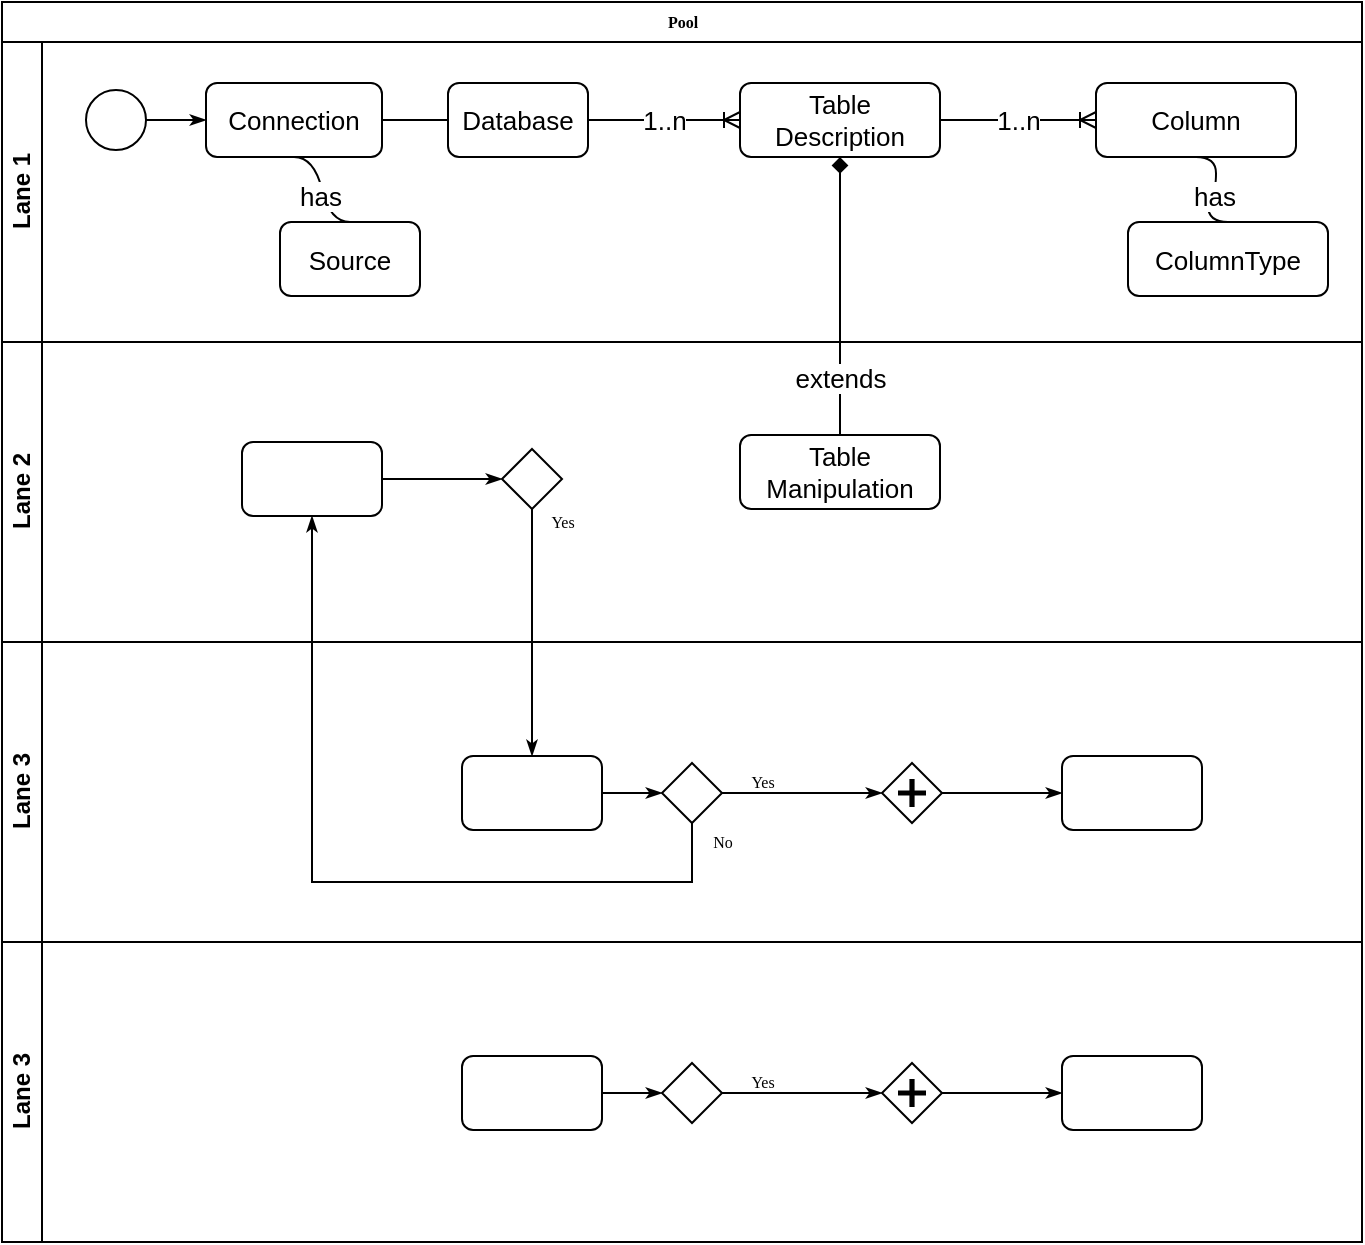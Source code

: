 <mxfile version="16.5.3" type="github">
  <diagram name="Page-1" id="c7488fd3-1785-93aa-aadb-54a6760d102a">
    <mxGraphModel dx="1350" dy="712" grid="1" gridSize="10" guides="1" tooltips="1" connect="1" arrows="1" fold="1" page="1" pageScale="1" pageWidth="1100" pageHeight="850" background="none" math="0" shadow="0">
      <root>
        <mxCell id="0" />
        <mxCell id="1" parent="0" />
        <mxCell id="2b4e8129b02d487f-1" value="Pool" style="swimlane;html=1;childLayout=stackLayout;horizontal=1;startSize=20;horizontalStack=0;rounded=0;shadow=0;labelBackgroundColor=none;strokeWidth=1;fontFamily=Verdana;fontSize=8;align=center;" parent="1" vertex="1">
          <mxGeometry x="181" y="70" width="680" height="620" as="geometry" />
        </mxCell>
        <mxCell id="2b4e8129b02d487f-2" value="Lane 1" style="swimlane;html=1;startSize=20;horizontal=0;" parent="2b4e8129b02d487f-1" vertex="1">
          <mxGeometry y="20" width="680" height="150" as="geometry" />
        </mxCell>
        <mxCell id="2b4e8129b02d487f-18" style="edgeStyle=orthogonalEdgeStyle;rounded=0;html=1;labelBackgroundColor=none;startArrow=none;startFill=0;startSize=5;endArrow=classicThin;endFill=1;endSize=5;jettySize=auto;orthogonalLoop=1;strokeWidth=1;fontFamily=Verdana;fontSize=8" parent="2b4e8129b02d487f-2" source="2b4e8129b02d487f-5" target="2b4e8129b02d487f-6" edge="1">
          <mxGeometry relative="1" as="geometry" />
        </mxCell>
        <mxCell id="2b4e8129b02d487f-5" value="" style="ellipse;whiteSpace=wrap;html=1;rounded=0;shadow=0;labelBackgroundColor=none;strokeWidth=1;fontFamily=Verdana;fontSize=8;align=center;" parent="2b4e8129b02d487f-2" vertex="1">
          <mxGeometry x="42" y="24" width="30" height="30" as="geometry" />
        </mxCell>
        <mxCell id="2b4e8129b02d487f-6" value="&lt;font style=&quot;font-size: 13px&quot; face=&quot;Helvetica&quot;&gt;Connection&lt;/font&gt;" style="rounded=1;whiteSpace=wrap;html=1;shadow=0;labelBackgroundColor=none;strokeWidth=1;fontFamily=Verdana;fontSize=8;align=center;" parent="2b4e8129b02d487f-2" vertex="1">
          <mxGeometry x="102" y="20.5" width="88" height="37" as="geometry" />
        </mxCell>
        <mxCell id="2b4e8129b02d487f-7" value="&lt;font face=&quot;Helvetica&quot; style=&quot;font-size: 13px&quot;&gt;Source&lt;/font&gt;" style="rounded=1;whiteSpace=wrap;html=1;shadow=0;labelBackgroundColor=none;strokeWidth=1;fontFamily=Verdana;fontSize=8;align=center;" parent="2b4e8129b02d487f-2" vertex="1">
          <mxGeometry x="139" y="90.0" width="70" height="37" as="geometry" />
        </mxCell>
        <mxCell id="AaUQ0aVPCXQGfCvE4PPw-10" value="" style="edgeStyle=entityRelationEdgeStyle;startArrow=none;endArrow=none;segment=10;curved=1;rounded=0;fontFamily=Helvetica;fontSize=13;entryX=0.5;entryY=0;entryDx=0;entryDy=0;exitX=0.5;exitY=1;exitDx=0;exitDy=0;" edge="1" target="2b4e8129b02d487f-7" parent="2b4e8129b02d487f-2" source="2b4e8129b02d487f-6">
          <mxGeometry relative="1" as="geometry">
            <mxPoint x="172" y="9" as="sourcePoint" />
            <mxPoint x="187" y="-6" as="targetPoint" />
          </mxGeometry>
        </mxCell>
        <mxCell id="AaUQ0aVPCXQGfCvE4PPw-30" value="has" style="edgeLabel;html=1;align=center;verticalAlign=middle;resizable=0;points=[];fontSize=13;fontFamily=Helvetica;" vertex="1" connectable="0" parent="AaUQ0aVPCXQGfCvE4PPw-10">
          <mxGeometry x="0.109" y="-2" relative="1" as="geometry">
            <mxPoint as="offset" />
          </mxGeometry>
        </mxCell>
        <mxCell id="AaUQ0aVPCXQGfCvE4PPw-11" value="&lt;font style=&quot;font-size: 13px&quot; face=&quot;Helvetica&quot;&gt;Database&lt;br&gt;&lt;/font&gt;" style="rounded=1;whiteSpace=wrap;html=1;shadow=0;labelBackgroundColor=none;strokeWidth=1;fontFamily=Verdana;fontSize=8;align=center;" vertex="1" parent="2b4e8129b02d487f-2">
          <mxGeometry x="223" y="20.5" width="70" height="37" as="geometry" />
        </mxCell>
        <mxCell id="AaUQ0aVPCXQGfCvE4PPw-12" value="&lt;font style=&quot;font-size: 13px&quot; face=&quot;Helvetica&quot;&gt;Table&lt;br&gt;Description&lt;br&gt;&lt;/font&gt;" style="rounded=1;whiteSpace=wrap;html=1;shadow=0;labelBackgroundColor=none;strokeWidth=1;fontFamily=Verdana;fontSize=8;align=center;" vertex="1" parent="2b4e8129b02d487f-2">
          <mxGeometry x="369" y="20.5" width="100" height="37" as="geometry" />
        </mxCell>
        <mxCell id="AaUQ0aVPCXQGfCvE4PPw-15" value="&lt;font style=&quot;font-size: 13px&quot; face=&quot;Helvetica&quot;&gt;Column&lt;br&gt;&lt;/font&gt;" style="rounded=1;whiteSpace=wrap;html=1;shadow=0;labelBackgroundColor=none;strokeWidth=1;fontFamily=Verdana;fontSize=8;align=center;" vertex="1" parent="2b4e8129b02d487f-2">
          <mxGeometry x="547" y="20.5" width="100" height="37" as="geometry" />
        </mxCell>
        <mxCell id="AaUQ0aVPCXQGfCvE4PPw-16" value="&lt;font style=&quot;font-size: 13px&quot; face=&quot;Helvetica&quot;&gt;ColumnType&lt;br&gt;&lt;/font&gt;" style="rounded=1;whiteSpace=wrap;html=1;shadow=0;labelBackgroundColor=none;strokeWidth=1;fontFamily=Verdana;fontSize=8;align=center;" vertex="1" parent="2b4e8129b02d487f-2">
          <mxGeometry x="563" y="90" width="100" height="37" as="geometry" />
        </mxCell>
        <mxCell id="AaUQ0aVPCXQGfCvE4PPw-17" value="" style="edgeStyle=entityRelationEdgeStyle;startArrow=none;endArrow=none;segment=10;curved=1;rounded=0;fontFamily=Helvetica;fontSize=13;entryX=0.5;entryY=0;entryDx=0;entryDy=0;exitX=0.5;exitY=1;exitDx=0;exitDy=0;" edge="1" parent="2b4e8129b02d487f-2" source="AaUQ0aVPCXQGfCvE4PPw-15" target="AaUQ0aVPCXQGfCvE4PPw-16">
          <mxGeometry relative="1" as="geometry">
            <mxPoint x="460" y="66" as="sourcePoint" />
            <mxPoint x="503" y="117" as="targetPoint" />
          </mxGeometry>
        </mxCell>
        <mxCell id="AaUQ0aVPCXQGfCvE4PPw-31" value="has" style="edgeLabel;html=1;align=center;verticalAlign=middle;resizable=0;points=[];fontSize=13;fontFamily=Helvetica;" vertex="1" connectable="0" parent="AaUQ0aVPCXQGfCvE4PPw-17">
          <mxGeometry x="-0.032" y="3" relative="1" as="geometry">
            <mxPoint as="offset" />
          </mxGeometry>
        </mxCell>
        <mxCell id="AaUQ0aVPCXQGfCvE4PPw-19" value="" style="endArrow=none;html=1;rounded=0;fontFamily=Helvetica;fontSize=13;entryX=1;entryY=0.5;entryDx=0;entryDy=0;exitX=0;exitY=0.5;exitDx=0;exitDy=0;endFill=0;" edge="1" parent="2b4e8129b02d487f-2" source="AaUQ0aVPCXQGfCvE4PPw-11" target="2b4e8129b02d487f-6">
          <mxGeometry width="50" height="50" relative="1" as="geometry">
            <mxPoint x="340" y="290" as="sourcePoint" />
            <mxPoint x="390" y="240" as="targetPoint" />
          </mxGeometry>
        </mxCell>
        <mxCell id="AaUQ0aVPCXQGfCvE4PPw-28" value="" style="endArrow=ERoneToMany;html=1;rounded=0;fontFamily=Helvetica;fontSize=13;exitX=1;exitY=0.5;exitDx=0;exitDy=0;entryX=0;entryY=0.5;entryDx=0;entryDy=0;endFill=0;" edge="1" parent="2b4e8129b02d487f-2" source="AaUQ0aVPCXQGfCvE4PPw-11" target="AaUQ0aVPCXQGfCvE4PPw-12">
          <mxGeometry relative="1" as="geometry">
            <mxPoint x="329" y="38.5" as="sourcePoint" />
            <mxPoint x="399" y="39" as="targetPoint" />
          </mxGeometry>
        </mxCell>
        <mxCell id="AaUQ0aVPCXQGfCvE4PPw-29" value="1..n" style="edgeLabel;resizable=0;html=1;align=center;verticalAlign=middle;fontFamily=Helvetica;fontSize=13;" connectable="0" vertex="1" parent="AaUQ0aVPCXQGfCvE4PPw-28">
          <mxGeometry relative="1" as="geometry" />
        </mxCell>
        <mxCell id="AaUQ0aVPCXQGfCvE4PPw-33" value="" style="endArrow=ERoneToMany;html=1;rounded=0;fontFamily=Helvetica;fontSize=13;exitX=1;exitY=0.5;exitDx=0;exitDy=0;endFill=0;entryX=0;entryY=0.5;entryDx=0;entryDy=0;" edge="1" parent="2b4e8129b02d487f-2" source="AaUQ0aVPCXQGfCvE4PPw-12" target="AaUQ0aVPCXQGfCvE4PPw-15">
          <mxGeometry relative="1" as="geometry">
            <mxPoint x="509" y="38.5" as="sourcePoint" />
            <mxPoint x="529" y="39" as="targetPoint" />
          </mxGeometry>
        </mxCell>
        <mxCell id="AaUQ0aVPCXQGfCvE4PPw-34" value="1..n" style="edgeLabel;resizable=0;html=1;align=center;verticalAlign=middle;fontFamily=Helvetica;fontSize=13;" connectable="0" vertex="1" parent="AaUQ0aVPCXQGfCvE4PPw-33">
          <mxGeometry relative="1" as="geometry" />
        </mxCell>
        <mxCell id="2b4e8129b02d487f-3" value="Lane 2" style="swimlane;html=1;startSize=20;horizontal=0;" parent="2b4e8129b02d487f-1" vertex="1">
          <mxGeometry y="170" width="680" height="150" as="geometry" />
        </mxCell>
        <mxCell id="2b4e8129b02d487f-26" style="edgeStyle=orthogonalEdgeStyle;rounded=0;html=1;labelBackgroundColor=none;startArrow=none;startFill=0;startSize=5;endArrow=classicThin;endFill=1;endSize=5;jettySize=auto;orthogonalLoop=1;strokeWidth=1;fontFamily=Verdana;fontSize=8" parent="2b4e8129b02d487f-3" source="2b4e8129b02d487f-12" target="2b4e8129b02d487f-13" edge="1">
          <mxGeometry relative="1" as="geometry" />
        </mxCell>
        <mxCell id="2b4e8129b02d487f-12" value="" style="rounded=1;whiteSpace=wrap;html=1;shadow=0;labelBackgroundColor=none;strokeWidth=1;fontFamily=Verdana;fontSize=8;align=center;" parent="2b4e8129b02d487f-3" vertex="1">
          <mxGeometry x="120" y="50.0" width="70" height="37" as="geometry" />
        </mxCell>
        <mxCell id="2b4e8129b02d487f-13" value="" style="strokeWidth=1;html=1;shape=mxgraph.flowchart.decision;whiteSpace=wrap;rounded=1;shadow=0;labelBackgroundColor=none;fontFamily=Verdana;fontSize=8;align=center;" parent="2b4e8129b02d487f-3" vertex="1">
          <mxGeometry x="250" y="53.5" width="30" height="30" as="geometry" />
        </mxCell>
        <mxCell id="AaUQ0aVPCXQGfCvE4PPw-13" value="&lt;font style=&quot;font-size: 13px&quot; face=&quot;Helvetica&quot;&gt;Table&lt;br&gt;Manipulation&lt;br&gt;&lt;/font&gt;" style="rounded=1;whiteSpace=wrap;html=1;shadow=0;labelBackgroundColor=none;strokeWidth=1;fontFamily=Verdana;fontSize=8;align=center;" vertex="1" parent="2b4e8129b02d487f-3">
          <mxGeometry x="369" y="46.5" width="100" height="37" as="geometry" />
        </mxCell>
        <mxCell id="2b4e8129b02d487f-4" value="Lane 3" style="swimlane;html=1;startSize=20;horizontal=0;" parent="2b4e8129b02d487f-1" vertex="1">
          <mxGeometry y="320" width="680" height="150" as="geometry" />
        </mxCell>
        <mxCell id="2b4e8129b02d487f-28" style="edgeStyle=orthogonalEdgeStyle;rounded=0;html=1;labelBackgroundColor=none;startArrow=none;startFill=0;startSize=5;endArrow=classicThin;endFill=1;endSize=5;jettySize=auto;orthogonalLoop=1;strokeWidth=1;fontFamily=Verdana;fontSize=8;" parent="2b4e8129b02d487f-4" source="2b4e8129b02d487f-14" target="2b4e8129b02d487f-15" edge="1">
          <mxGeometry relative="1" as="geometry" />
        </mxCell>
        <mxCell id="2b4e8129b02d487f-14" value="" style="rounded=1;whiteSpace=wrap;html=1;shadow=0;labelBackgroundColor=none;strokeWidth=1;fontFamily=Verdana;fontSize=8;align=center;" parent="2b4e8129b02d487f-4" vertex="1">
          <mxGeometry x="230" y="57.0" width="70" height="37" as="geometry" />
        </mxCell>
        <mxCell id="2b4e8129b02d487f-29" value="Yes" style="edgeStyle=orthogonalEdgeStyle;rounded=0;html=1;entryX=0;entryY=0.5;labelBackgroundColor=none;startArrow=none;startFill=0;startSize=5;endArrow=classicThin;endFill=1;endSize=5;jettySize=auto;orthogonalLoop=1;strokeWidth=1;fontFamily=Verdana;fontSize=8" parent="2b4e8129b02d487f-4" source="2b4e8129b02d487f-15" target="2b4e8129b02d487f-16" edge="1">
          <mxGeometry x="-0.501" y="6" relative="1" as="geometry">
            <mxPoint as="offset" />
          </mxGeometry>
        </mxCell>
        <mxCell id="2b4e8129b02d487f-15" value="" style="strokeWidth=1;html=1;shape=mxgraph.flowchart.decision;whiteSpace=wrap;rounded=1;shadow=0;labelBackgroundColor=none;fontFamily=Verdana;fontSize=8;align=center;" parent="2b4e8129b02d487f-4" vertex="1">
          <mxGeometry x="330" y="60.5" width="30" height="30" as="geometry" />
        </mxCell>
        <mxCell id="2b4e8129b02d487f-30" style="edgeStyle=orthogonalEdgeStyle;rounded=0;html=1;labelBackgroundColor=none;startArrow=none;startFill=0;startSize=5;endArrow=classicThin;endFill=1;endSize=5;jettySize=auto;orthogonalLoop=1;strokeColor=#000000;strokeWidth=1;fontFamily=Verdana;fontSize=8;fontColor=#000000;" parent="2b4e8129b02d487f-4" source="2b4e8129b02d487f-16" target="2b4e8129b02d487f-17" edge="1">
          <mxGeometry relative="1" as="geometry" />
        </mxCell>
        <mxCell id="2b4e8129b02d487f-16" value="" style="shape=mxgraph.bpmn.shape;html=1;verticalLabelPosition=bottom;labelBackgroundColor=#ffffff;verticalAlign=top;perimeter=rhombusPerimeter;background=gateway;outline=none;symbol=parallelGw;rounded=1;shadow=0;strokeWidth=1;fontFamily=Verdana;fontSize=8;align=center;" parent="2b4e8129b02d487f-4" vertex="1">
          <mxGeometry x="440" y="60.5" width="30" height="30" as="geometry" />
        </mxCell>
        <mxCell id="2b4e8129b02d487f-17" value="" style="rounded=1;whiteSpace=wrap;html=1;shadow=0;labelBackgroundColor=none;strokeWidth=1;fontFamily=Verdana;fontSize=8;align=center;" parent="2b4e8129b02d487f-4" vertex="1">
          <mxGeometry x="530" y="57" width="70" height="37" as="geometry" />
        </mxCell>
        <mxCell id="2b4e8129b02d487f-27" value="Yes" style="edgeStyle=orthogonalEdgeStyle;rounded=0;html=1;labelBackgroundColor=none;startArrow=none;startFill=0;startSize=5;endArrow=classicThin;endFill=1;endSize=5;jettySize=auto;orthogonalLoop=1;strokeWidth=1;fontFamily=Verdana;fontSize=8" parent="2b4e8129b02d487f-1" source="2b4e8129b02d487f-13" target="2b4e8129b02d487f-14" edge="1">
          <mxGeometry x="-0.895" y="15" relative="1" as="geometry">
            <mxPoint as="offset" />
          </mxGeometry>
        </mxCell>
        <mxCell id="2b4e8129b02d487f-32" value="No" style="edgeStyle=orthogonalEdgeStyle;rounded=0;html=1;labelBackgroundColor=none;startArrow=none;startFill=0;startSize=5;endArrow=classicThin;endFill=1;endSize=5;jettySize=auto;orthogonalLoop=1;strokeWidth=1;fontFamily=Verdana;fontSize=8" parent="2b4e8129b02d487f-1" source="2b4e8129b02d487f-15" target="2b4e8129b02d487f-12" edge="1">
          <mxGeometry x="-0.953" y="15" relative="1" as="geometry">
            <Array as="points">
              <mxPoint x="345" y="440" />
              <mxPoint x="155" y="440" />
            </Array>
            <mxPoint as="offset" />
          </mxGeometry>
        </mxCell>
        <mxCell id="AaUQ0aVPCXQGfCvE4PPw-1" value="Lane 3" style="swimlane;html=1;startSize=20;horizontal=0;" vertex="1" parent="2b4e8129b02d487f-1">
          <mxGeometry y="470" width="680" height="150" as="geometry" />
        </mxCell>
        <mxCell id="AaUQ0aVPCXQGfCvE4PPw-2" style="edgeStyle=orthogonalEdgeStyle;rounded=0;html=1;labelBackgroundColor=none;startArrow=none;startFill=0;startSize=5;endArrow=classicThin;endFill=1;endSize=5;jettySize=auto;orthogonalLoop=1;strokeWidth=1;fontFamily=Verdana;fontSize=8;" edge="1" parent="AaUQ0aVPCXQGfCvE4PPw-1" source="AaUQ0aVPCXQGfCvE4PPw-3" target="AaUQ0aVPCXQGfCvE4PPw-5">
          <mxGeometry relative="1" as="geometry" />
        </mxCell>
        <mxCell id="AaUQ0aVPCXQGfCvE4PPw-3" value="" style="rounded=1;whiteSpace=wrap;html=1;shadow=0;labelBackgroundColor=none;strokeWidth=1;fontFamily=Verdana;fontSize=8;align=center;" vertex="1" parent="AaUQ0aVPCXQGfCvE4PPw-1">
          <mxGeometry x="230" y="57.0" width="70" height="37" as="geometry" />
        </mxCell>
        <mxCell id="AaUQ0aVPCXQGfCvE4PPw-4" value="Yes" style="edgeStyle=orthogonalEdgeStyle;rounded=0;html=1;entryX=0;entryY=0.5;labelBackgroundColor=none;startArrow=none;startFill=0;startSize=5;endArrow=classicThin;endFill=1;endSize=5;jettySize=auto;orthogonalLoop=1;strokeWidth=1;fontFamily=Verdana;fontSize=8" edge="1" parent="AaUQ0aVPCXQGfCvE4PPw-1" source="AaUQ0aVPCXQGfCvE4PPw-5" target="AaUQ0aVPCXQGfCvE4PPw-7">
          <mxGeometry x="-0.501" y="6" relative="1" as="geometry">
            <mxPoint as="offset" />
          </mxGeometry>
        </mxCell>
        <mxCell id="AaUQ0aVPCXQGfCvE4PPw-5" value="" style="strokeWidth=1;html=1;shape=mxgraph.flowchart.decision;whiteSpace=wrap;rounded=1;shadow=0;labelBackgroundColor=none;fontFamily=Verdana;fontSize=8;align=center;" vertex="1" parent="AaUQ0aVPCXQGfCvE4PPw-1">
          <mxGeometry x="330" y="60.5" width="30" height="30" as="geometry" />
        </mxCell>
        <mxCell id="AaUQ0aVPCXQGfCvE4PPw-6" style="edgeStyle=orthogonalEdgeStyle;rounded=0;html=1;labelBackgroundColor=none;startArrow=none;startFill=0;startSize=5;endArrow=classicThin;endFill=1;endSize=5;jettySize=auto;orthogonalLoop=1;strokeColor=#000000;strokeWidth=1;fontFamily=Verdana;fontSize=8;fontColor=#000000;" edge="1" parent="AaUQ0aVPCXQGfCvE4PPw-1" source="AaUQ0aVPCXQGfCvE4PPw-7" target="AaUQ0aVPCXQGfCvE4PPw-8">
          <mxGeometry relative="1" as="geometry" />
        </mxCell>
        <mxCell id="AaUQ0aVPCXQGfCvE4PPw-7" value="" style="shape=mxgraph.bpmn.shape;html=1;verticalLabelPosition=bottom;labelBackgroundColor=#ffffff;verticalAlign=top;perimeter=rhombusPerimeter;background=gateway;outline=none;symbol=parallelGw;rounded=1;shadow=0;strokeWidth=1;fontFamily=Verdana;fontSize=8;align=center;" vertex="1" parent="AaUQ0aVPCXQGfCvE4PPw-1">
          <mxGeometry x="440" y="60.5" width="30" height="30" as="geometry" />
        </mxCell>
        <mxCell id="AaUQ0aVPCXQGfCvE4PPw-8" value="" style="rounded=1;whiteSpace=wrap;html=1;shadow=0;labelBackgroundColor=none;strokeWidth=1;fontFamily=Verdana;fontSize=8;align=center;" vertex="1" parent="AaUQ0aVPCXQGfCvE4PPw-1">
          <mxGeometry x="530" y="57" width="70" height="37" as="geometry" />
        </mxCell>
        <mxCell id="AaUQ0aVPCXQGfCvE4PPw-25" value="" style="endArrow=diamond;html=1;rounded=0;fontFamily=Helvetica;fontSize=13;exitX=0.5;exitY=0;exitDx=0;exitDy=0;entryX=0.5;entryY=1;entryDx=0;entryDy=0;endFill=1;" edge="1" parent="2b4e8129b02d487f-1" source="AaUQ0aVPCXQGfCvE4PPw-13" target="AaUQ0aVPCXQGfCvE4PPw-12">
          <mxGeometry width="50" height="50" relative="1" as="geometry">
            <mxPoint x="452" y="186.5" as="sourcePoint" />
            <mxPoint x="489" y="140" as="targetPoint" />
          </mxGeometry>
        </mxCell>
        <mxCell id="AaUQ0aVPCXQGfCvE4PPw-26" value="extends" style="edgeLabel;html=1;align=center;verticalAlign=middle;resizable=0;points=[];fontSize=13;fontFamily=Helvetica;" vertex="1" connectable="0" parent="AaUQ0aVPCXQGfCvE4PPw-25">
          <mxGeometry x="-0.345" relative="1" as="geometry">
            <mxPoint y="17" as="offset" />
          </mxGeometry>
        </mxCell>
      </root>
    </mxGraphModel>
  </diagram>
</mxfile>
